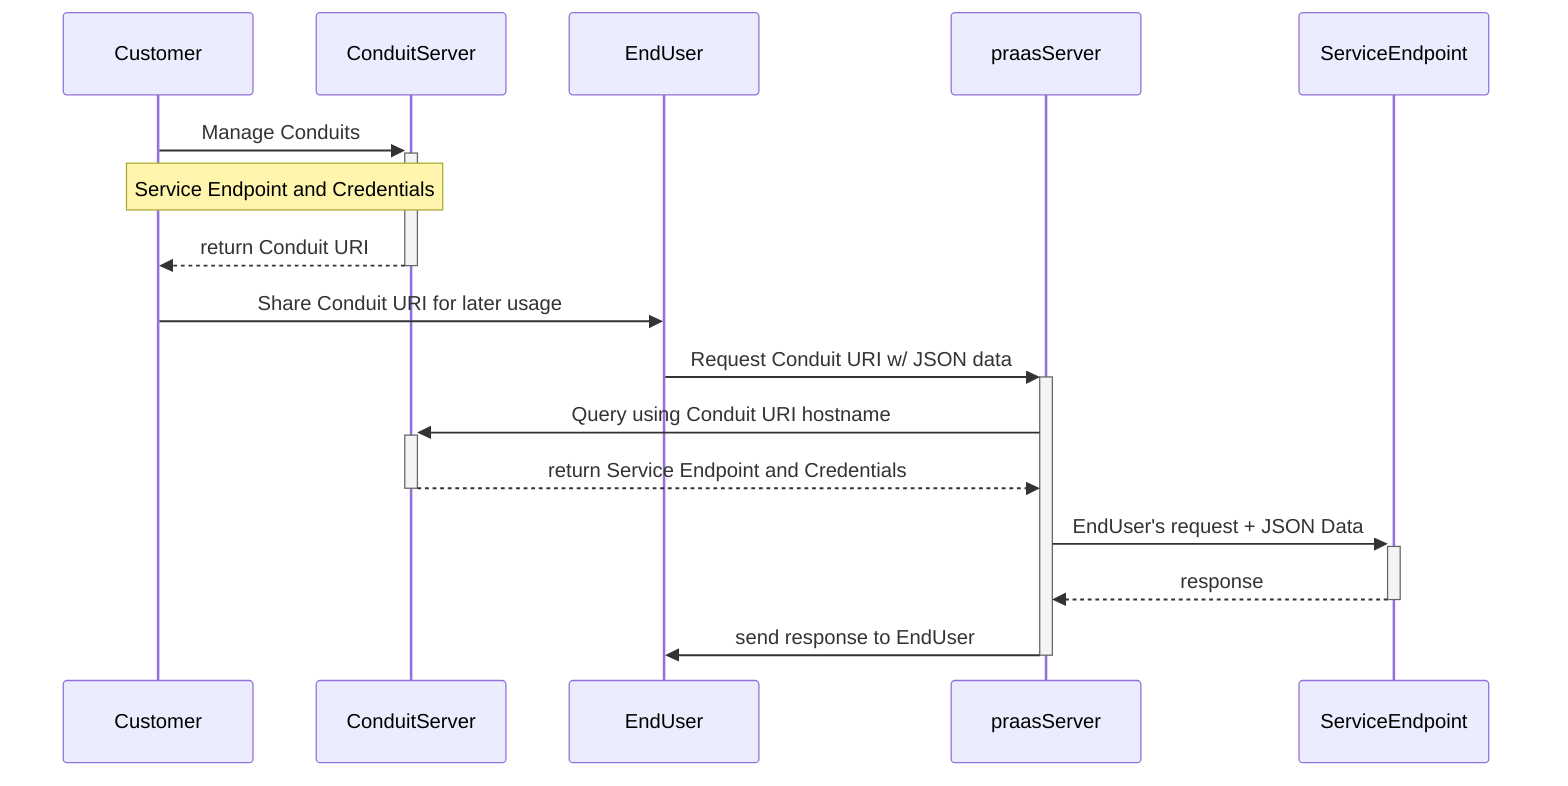 sequenceDiagram
    participant Customer
    participant ConduitServer
    participant EndUser
    participant praasServer
    participant ServiceEndpoint
    Customer->>+ConduitServer: Manage Conduits
    Note over Customer,ConduitServer: Service Endpoint and Credentials
    ConduitServer-->>-Customer: return Conduit URI
    Customer->>EndUser: Share Conduit URI for later usage
    EndUser->>+praasServer: Request Conduit URI w/ JSON data
    praasServer->>+ConduitServer: Query using Conduit URI hostname
    ConduitServer-->>-praasServer: return Service Endpoint and Credentials
    praasServer->>+ServiceEndpoint: EndUser's request + JSON Data
    ServiceEndpoint-->>-praasServer: response
    praasServer->>-EndUser: send response to EndUser